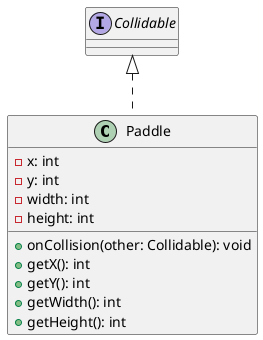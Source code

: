 @startuml
class Paddle implements Collidable {
    - x: int
    - y: int
    - width: int
    - height: int
    + onCollision(other: Collidable): void
    + getX(): int
    + getY(): int
    + getWidth(): int
    + getHeight(): int
}
@enduml
